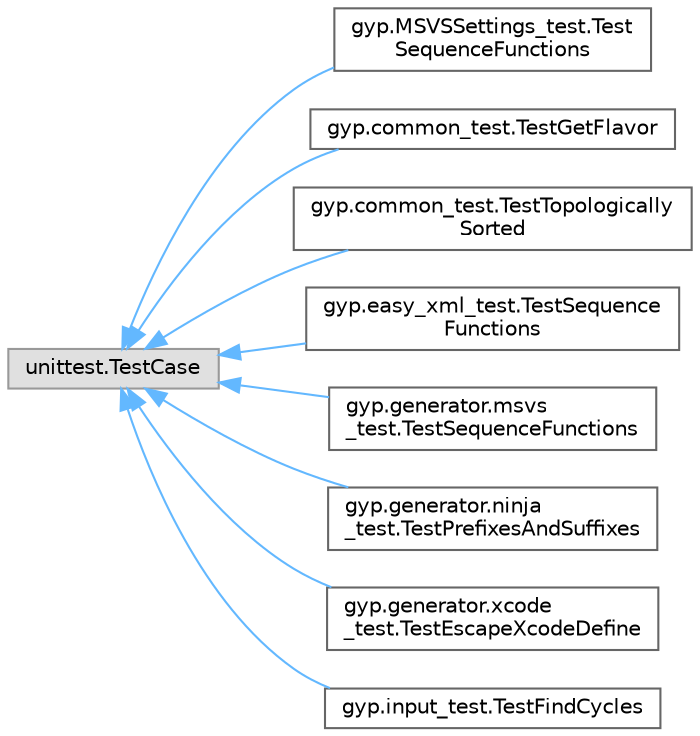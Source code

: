 digraph "Graphical Class Hierarchy"
{
 // LATEX_PDF_SIZE
  bgcolor="transparent";
  edge [fontname=Helvetica,fontsize=10,labelfontname=Helvetica,labelfontsize=10];
  node [fontname=Helvetica,fontsize=10,shape=box,height=0.2,width=0.4];
  rankdir="LR";
  Node0 [id="Node000000",label="unittest.TestCase",height=0.2,width=0.4,color="grey60", fillcolor="#E0E0E0", style="filled",tooltip=" "];
  Node0 -> Node1 [id="edge96_Node000000_Node000001",dir="back",color="steelblue1",style="solid",tooltip=" "];
  Node1 [id="Node000001",label="gyp.MSVSSettings_test.Test\lSequenceFunctions",height=0.2,width=0.4,color="grey40", fillcolor="white", style="filled",URL="$classgyp_1_1_m_s_v_s_settings__test_1_1_test_sequence_functions.html",tooltip=" "];
  Node0 -> Node2 [id="edge97_Node000000_Node000002",dir="back",color="steelblue1",style="solid",tooltip=" "];
  Node2 [id="Node000002",label="gyp.common_test.TestGetFlavor",height=0.2,width=0.4,color="grey40", fillcolor="white", style="filled",URL="$classgyp_1_1common__test_1_1_test_get_flavor.html",tooltip=" "];
  Node0 -> Node3 [id="edge98_Node000000_Node000003",dir="back",color="steelblue1",style="solid",tooltip=" "];
  Node3 [id="Node000003",label="gyp.common_test.TestTopologically\lSorted",height=0.2,width=0.4,color="grey40", fillcolor="white", style="filled",URL="$classgyp_1_1common__test_1_1_test_topologically_sorted.html",tooltip=" "];
  Node0 -> Node4 [id="edge99_Node000000_Node000004",dir="back",color="steelblue1",style="solid",tooltip=" "];
  Node4 [id="Node000004",label="gyp.easy_xml_test.TestSequence\lFunctions",height=0.2,width=0.4,color="grey40", fillcolor="white", style="filled",URL="$classgyp_1_1easy__xml__test_1_1_test_sequence_functions.html",tooltip=" "];
  Node0 -> Node5 [id="edge100_Node000000_Node000005",dir="back",color="steelblue1",style="solid",tooltip=" "];
  Node5 [id="Node000005",label="gyp.generator.msvs\l_test.TestSequenceFunctions",height=0.2,width=0.4,color="grey40", fillcolor="white", style="filled",URL="$classgyp_1_1generator_1_1msvs__test_1_1_test_sequence_functions.html",tooltip=" "];
  Node0 -> Node6 [id="edge101_Node000000_Node000006",dir="back",color="steelblue1",style="solid",tooltip=" "];
  Node6 [id="Node000006",label="gyp.generator.ninja\l_test.TestPrefixesAndSuffixes",height=0.2,width=0.4,color="grey40", fillcolor="white", style="filled",URL="$classgyp_1_1generator_1_1ninja__test_1_1_test_prefixes_and_suffixes.html",tooltip=" "];
  Node0 -> Node7 [id="edge102_Node000000_Node000007",dir="back",color="steelblue1",style="solid",tooltip=" "];
  Node7 [id="Node000007",label="gyp.generator.xcode\l_test.TestEscapeXcodeDefine",height=0.2,width=0.4,color="grey40", fillcolor="white", style="filled",URL="$classgyp_1_1generator_1_1xcode__test_1_1_test_escape_xcode_define.html",tooltip=" "];
  Node0 -> Node8 [id="edge103_Node000000_Node000008",dir="back",color="steelblue1",style="solid",tooltip=" "];
  Node8 [id="Node000008",label="gyp.input_test.TestFindCycles",height=0.2,width=0.4,color="grey40", fillcolor="white", style="filled",URL="$classgyp_1_1input__test_1_1_test_find_cycles.html",tooltip=" "];
}

